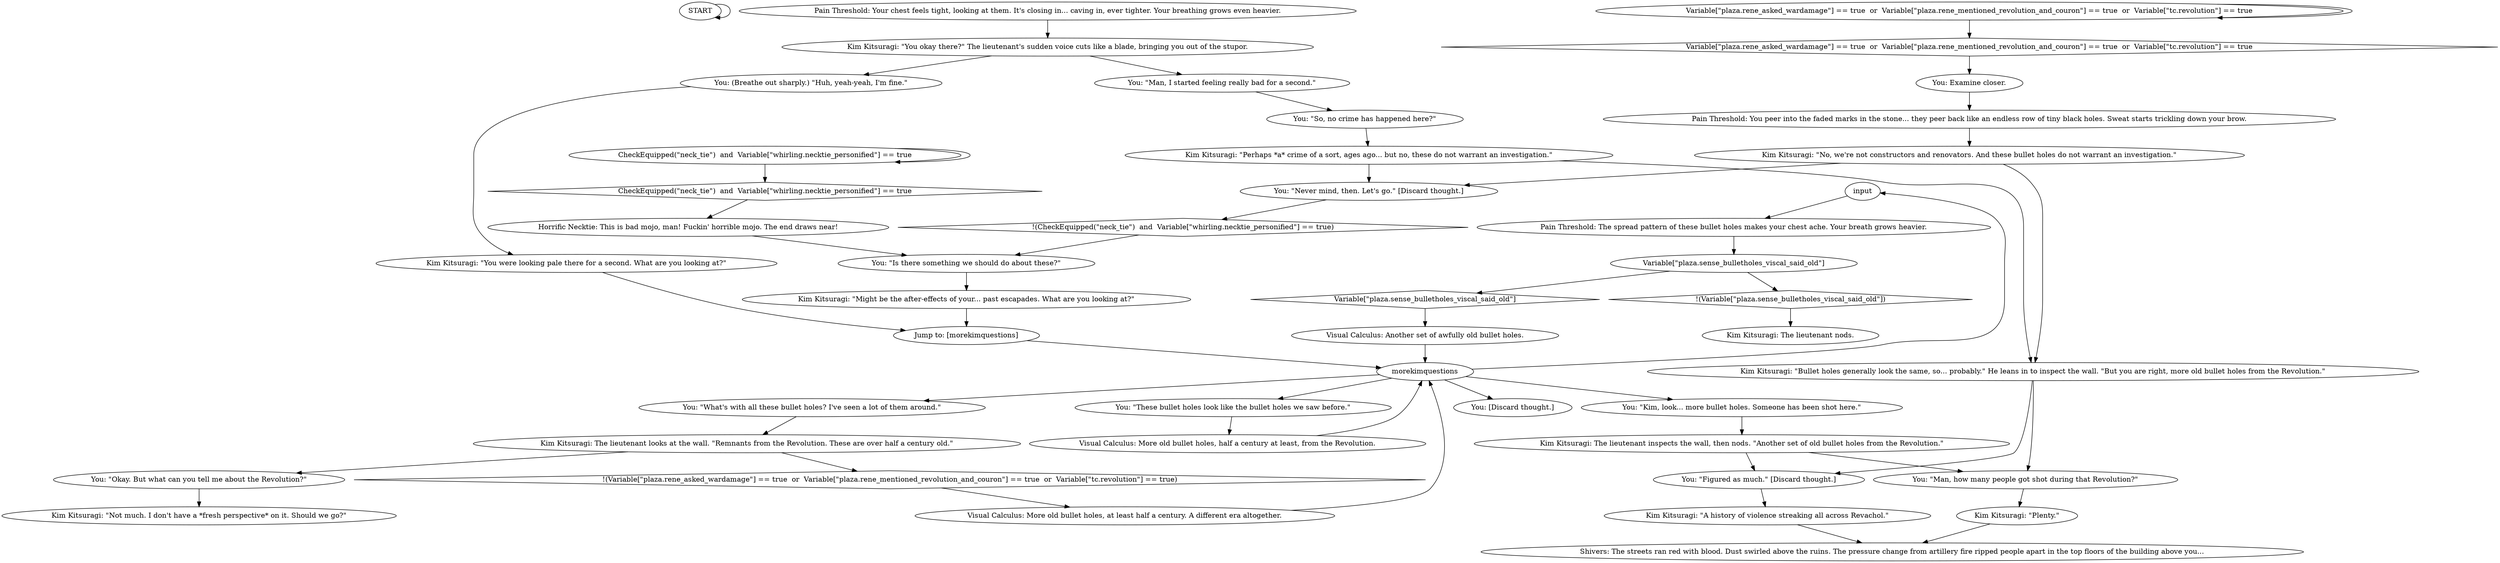 # BACKYARD ORB / more bullet thoughts
# quick comments with kim or not about the other bullet holes in this wall.
# ==================================================
digraph G {
	  0 [label="START"];
	  1 [label="input"];
	  2 [label="You: Examine closer."];
	  3 [label="Visual Calculus: More old bullet holes, half a century at least, from the Revolution."];
	  4 [label="Kim Kitsuragi: \"Bullet holes generally look the same, so... probably.\" He leans in to inspect the wall. \"But you are right, more old bullet holes from the Revolution.\""];
	  5 [label="You: \"Okay. But what can you tell me about the Revolution?\""];
	  6 [label="You: \"So, no crime has happened here?\""];
	  7 [label="Kim Kitsuragi: \"Might be the after-effects of your... past escapades. What are you looking at?\""];
	  8 [label="Kim Kitsuragi: \"No, we're not constructors and renovators. And these bullet holes do not warrant an investigation.\""];
	  9 [label="CheckEquipped(\"neck_tie\")  and  Variable[\"whirling.necktie_personified\"] == true"];
	  10 [label="CheckEquipped(\"neck_tie\")  and  Variable[\"whirling.necktie_personified\"] == true", shape=diamond];
	  11 [label="!(CheckEquipped(\"neck_tie\")  and  Variable[\"whirling.necktie_personified\"] == true)", shape=diamond];
	  12 [label="Kim Kitsuragi: The lieutenant nods."];
	  13 [label="Variable[\"plaza.rene_asked_wardamage\"] == true  or  Variable[\"plaza.rene_mentioned_revolution_and_couron\"] == true  or  Variable[\"tc.revolution\"] == true"];
	  14 [label="Variable[\"plaza.rene_asked_wardamage\"] == true  or  Variable[\"plaza.rene_mentioned_revolution_and_couron\"] == true  or  Variable[\"tc.revolution\"] == true", shape=diamond];
	  15 [label="!(Variable[\"plaza.rene_asked_wardamage\"] == true  or  Variable[\"plaza.rene_mentioned_revolution_and_couron\"] == true  or  Variable[\"tc.revolution\"] == true)", shape=diamond];
	  16 [label="You: \"Is there something we should do about these?\""];
	  17 [label="Pain Threshold: Your chest feels tight, looking at them. It's closing in... caving in, ever tighter. Your breathing grows even heavier."];
	  18 [label="You: \"Man, I started feeling really bad for a second.\""];
	  19 [label="Shivers: The streets ran red with blood. Dust swirled above the ruins. The pressure change from artillery fire ripped people apart in the top floors of the building above you..."];
	  20 [label="Visual Calculus: More old bullet holes, at least half a century. A different era altogether."];
	  21 [label="You: \"These bullet holes look like the bullet holes we saw before.\""];
	  22 [label="You: (Breathe out sharply.) \"Huh, yeah-yeah, I'm fine.\""];
	  23 [label="You: [Discard thought.]"];
	  24 [label="You: \"Never mind, then. Let's go.\" [Discard thought.]"];
	  25 [label="Kim Kitsuragi: \"You were looking pale there for a second. What are you looking at?\""];
	  26 [label="Jump to: [morekimquestions]"];
	  27 [label="You: \"Figured as much.\" [Discard thought.]"];
	  28 [label="Kim Kitsuragi: \"Not much. I don't have a *fresh perspective* on it. Should we go?\""];
	  29 [label="morekimquestions"];
	  30 [label="Kim Kitsuragi: \"You okay there?\" The lieutenant's sudden voice cuts like a blade, bringing you out of the stupor."];
	  31 [label="You: \"Man, how many people got shot during that Revolution?\""];
	  32 [label="Kim Kitsuragi: \"Plenty.\""];
	  33 [label="You: \"Kim, look... more bullet holes. Someone has been shot here.\""];
	  34 [label="Visual Calculus: Another set of awfully old bullet holes."];
	  35 [label="Kim Kitsuragi: \"Perhaps *a* crime of a sort, ages ago... but no, these do not warrant an investigation.\""];
	  36 [label="Variable[\"plaza.sense_bulletholes_viscal_said_old\"]"];
	  37 [label="Variable[\"plaza.sense_bulletholes_viscal_said_old\"]", shape=diamond];
	  38 [label="!(Variable[\"plaza.sense_bulletholes_viscal_said_old\"])", shape=diamond];
	  39 [label="Pain Threshold: The spread pattern of these bullet holes makes your chest ache. Your breath grows heavier."];
	  40 [label="Kim Kitsuragi: The lieutenant inspects the wall, then nods. \"Another set of old bullet holes from the Revolution.\""];
	  41 [label="You: \"What's with all these bullet holes? I've seen a lot of them around.\""];
	  42 [label="Kim Kitsuragi: The lieutenant looks at the wall. \"Remnants from the Revolution. These are over half a century old.\""];
	  43 [label="Horrific Necktie: This is bad mojo, man! Fuckin' horrible mojo. The end draws near!"];
	  44 [label="Kim Kitsuragi: \"A history of violence streaking all across Revachol.\""];
	  45 [label="Pain Threshold: You peer into the faded marks in the stone... they peer back like an endless row of tiny black holes. Sweat starts trickling down your brow."];
	  0 -> 0
	  1 -> 39
	  2 -> 45
	  3 -> 29
	  4 -> 27
	  4 -> 31
	  5 -> 28
	  6 -> 35
	  7 -> 26
	  8 -> 24
	  8 -> 4
	  9 -> 9
	  9 -> 10
	  10 -> 43
	  11 -> 16
	  13 -> 13
	  13 -> 14
	  14 -> 2
	  15 -> 20
	  16 -> 7
	  17 -> 30
	  18 -> 6
	  20 -> 29
	  21 -> 3
	  22 -> 25
	  24 -> 11
	  25 -> 26
	  26 -> 29
	  27 -> 44
	  29 -> 1
	  29 -> 33
	  29 -> 41
	  29 -> 21
	  29 -> 23
	  30 -> 18
	  30 -> 22
	  31 -> 32
	  32 -> 19
	  33 -> 40
	  34 -> 29
	  35 -> 24
	  35 -> 4
	  36 -> 37
	  36 -> 38
	  37 -> 34
	  38 -> 12
	  39 -> 36
	  40 -> 27
	  40 -> 31
	  41 -> 42
	  42 -> 5
	  42 -> 15
	  43 -> 16
	  44 -> 19
	  45 -> 8
}


